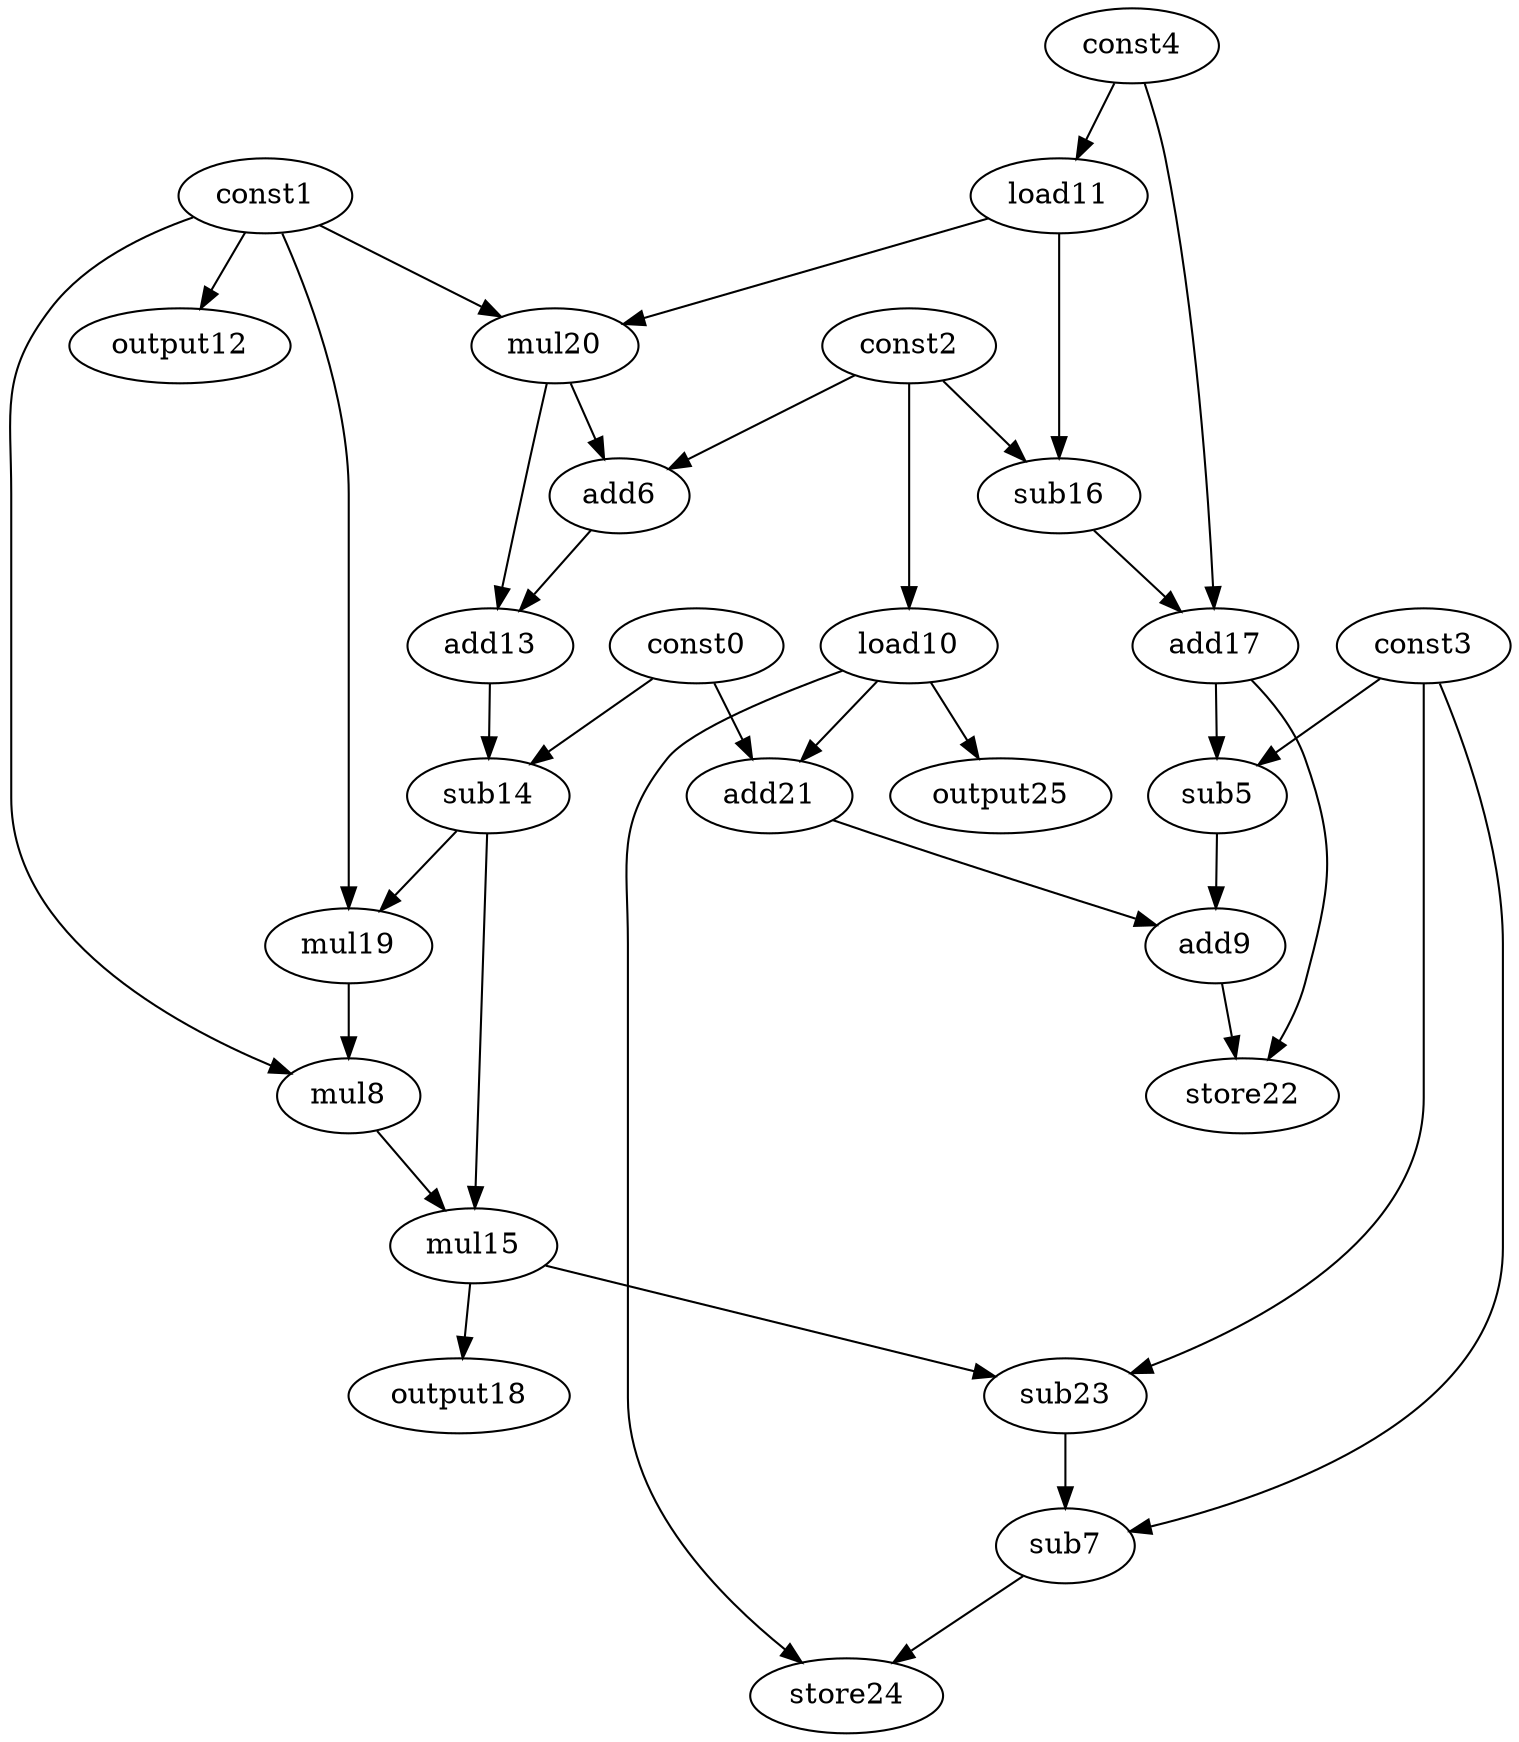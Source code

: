digraph G { 
const0[opcode=const]; 
const1[opcode=const]; 
const2[opcode=const]; 
const3[opcode=const]; 
const4[opcode=const]; 
sub5[opcode=sub]; 
add6[opcode=add]; 
sub7[opcode=sub]; 
mul8[opcode=mul]; 
add9[opcode=add]; 
load10[opcode=load]; 
load11[opcode=load]; 
output12[opcode=output]; 
add13[opcode=add]; 
sub14[opcode=sub]; 
mul15[opcode=mul]; 
sub16[opcode=sub]; 
add17[opcode=add]; 
output18[opcode=output]; 
mul19[opcode=mul]; 
mul20[opcode=mul]; 
add21[opcode=add]; 
store22[opcode=store]; 
sub23[opcode=sub]; 
store24[opcode=store]; 
output25[opcode=output]; 
const2->load10[operand=0];
const4->load11[operand=0];
const1->output12[operand=0];
const2->sub16[operand=0];
load11->sub16[operand=1];
const1->mul20[operand=0];
load11->mul20[operand=1];
const0->add21[operand=0];
load10->add21[operand=1];
load10->output25[operand=0];
const2->add6[operand=0];
mul20->add6[operand=1];
sub16->add17[operand=0];
const4->add17[operand=1];
add17->sub5[operand=0];
const3->sub5[operand=1];
mul20->add13[operand=0];
add6->add13[operand=1];
add21->add9[operand=0];
sub5->add9[operand=1];
const0->sub14[operand=0];
add13->sub14[operand=1];
const1->mul19[operand=0];
sub14->mul19[operand=1];
add17->store22[operand=0];
add9->store22[operand=1];
const1->mul8[operand=0];
mul19->mul8[operand=1];
mul8->mul15[operand=0];
sub14->mul15[operand=1];
mul15->output18[operand=0];
const3->sub23[operand=0];
mul15->sub23[operand=1];
const3->sub7[operand=0];
sub23->sub7[operand=1];
load10->store24[operand=0];
sub7->store24[operand=1];
}
